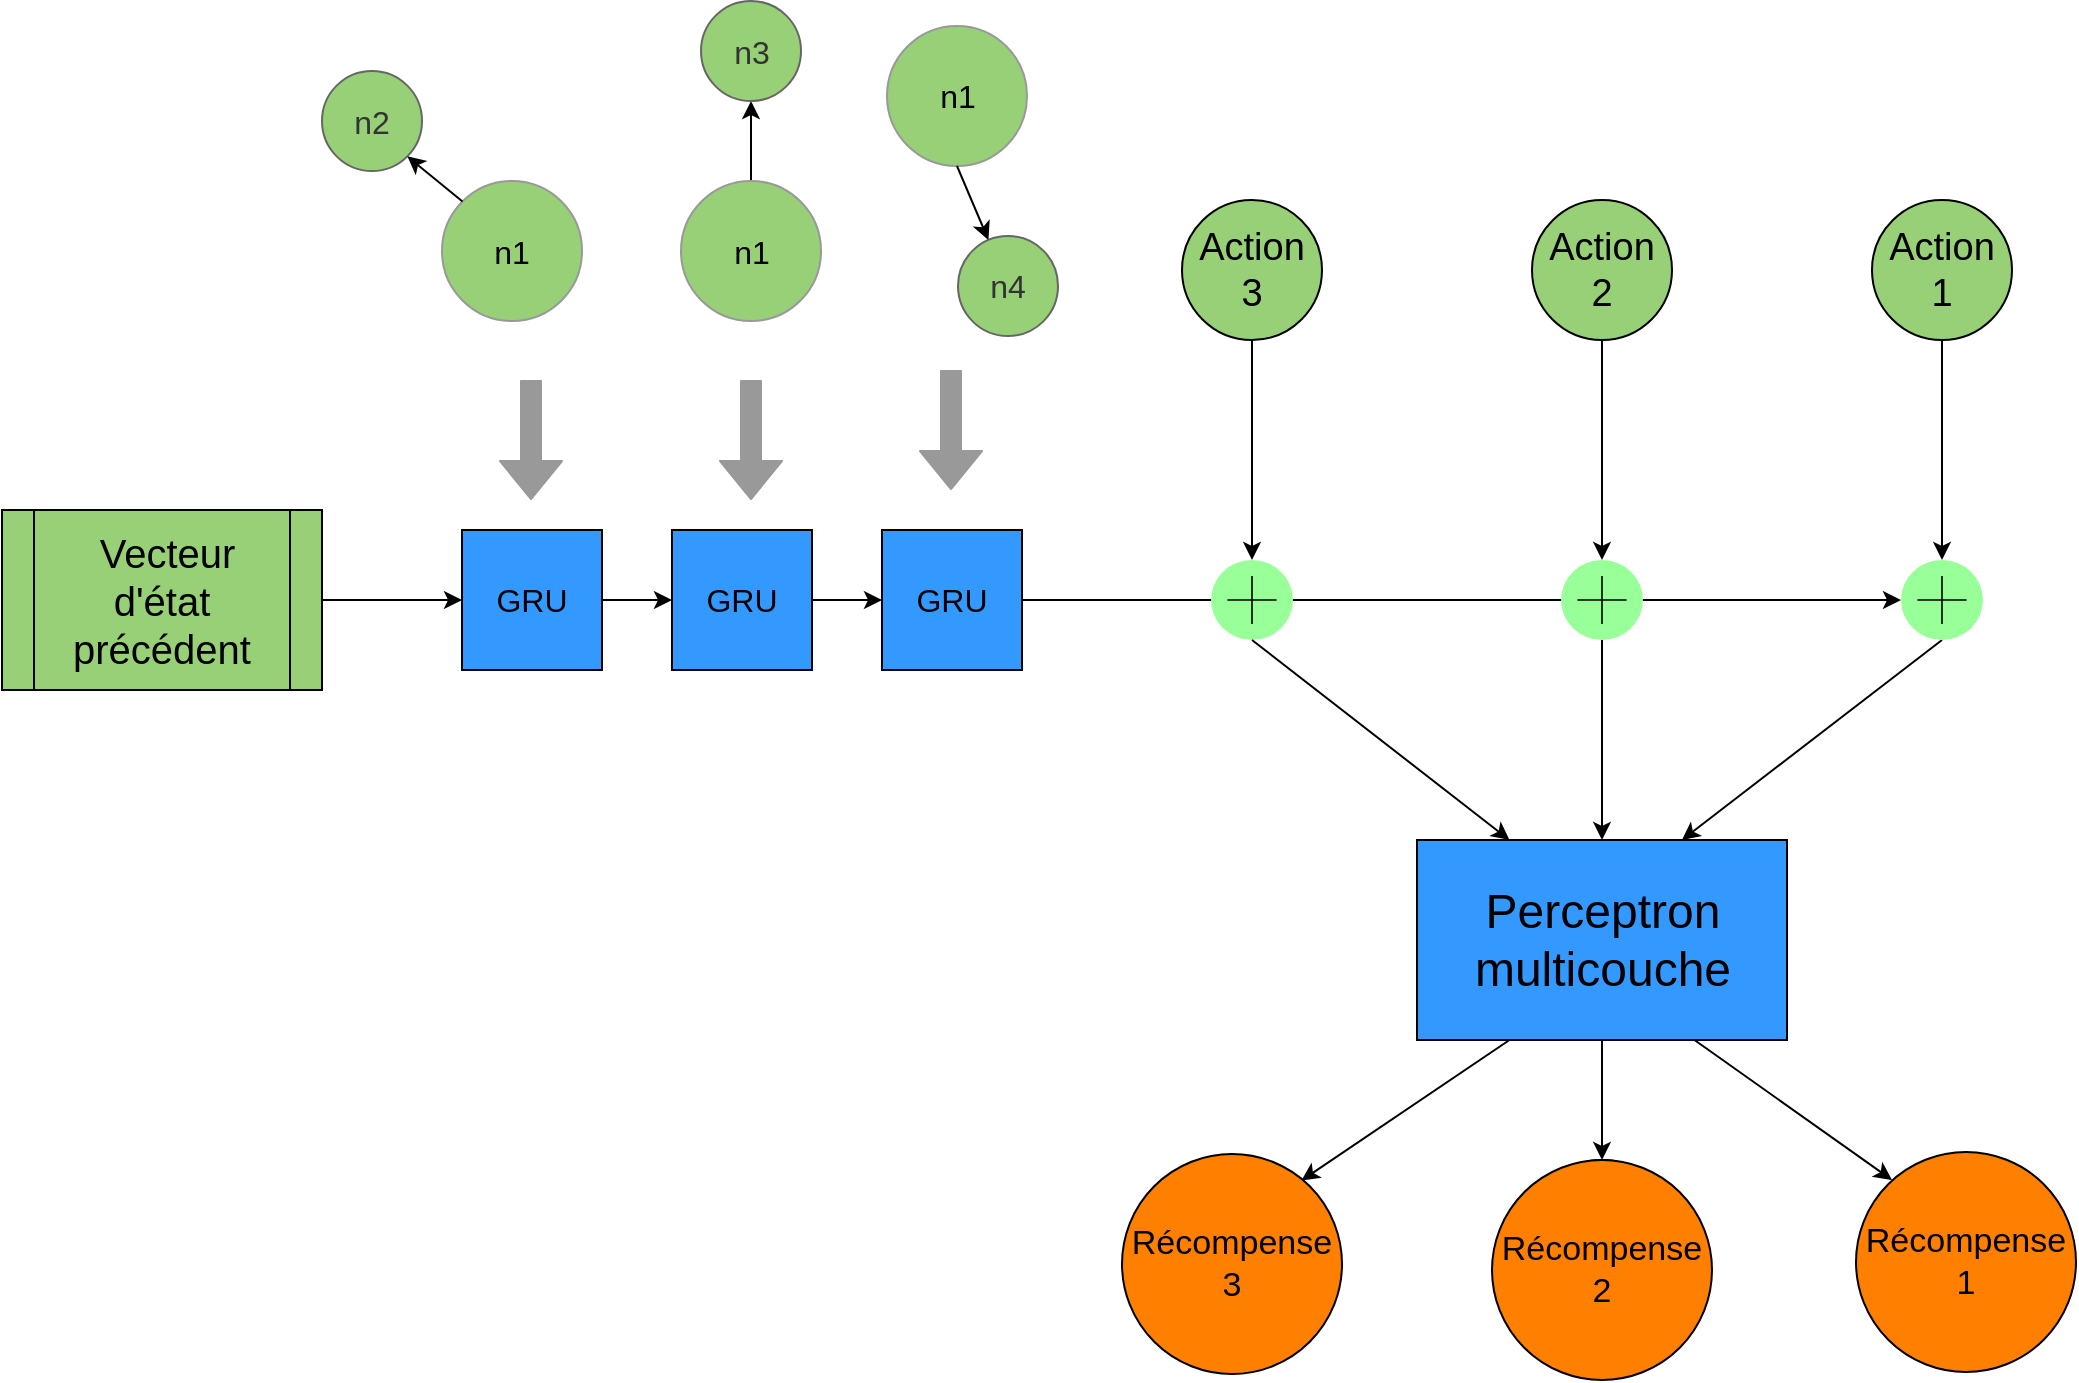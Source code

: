<mxfile version="10.8.4" type="device"><diagram id="lExLXjc1cdtKiexNxYVn" name="Page-1"><mxGraphModel dx="1924" dy="1669" grid="1" gridSize="10" guides="1" tooltips="1" connect="1" arrows="1" fold="1" page="1" pageScale="1" pageWidth="850" pageHeight="1100" math="0" shadow="0"><root><mxCell id="0"/><mxCell id="1" parent="0"/><mxCell id="DthsYgWIary_AY9-OHWi-18" value="&lt;font style=&quot;font-size: 16px&quot;&gt;n2&lt;/font&gt;" style="ellipse;whiteSpace=wrap;html=1;aspect=fixed;strokeColor=#666666;fillColor=#97D077;fontColor=#333333;" parent="1" vertex="1"><mxGeometry x="-160" y="-164.5" width="50" height="50" as="geometry"/></mxCell><mxCell id="DthsYgWIary_AY9-OHWi-19" value="&lt;font style=&quot;font-size: 16px&quot;&gt;n1&lt;/font&gt;" style="ellipse;whiteSpace=wrap;html=1;aspect=fixed;strokeColor=#999999;fillColor=#97D077;" parent="1" vertex="1"><mxGeometry x="-100" y="-109.5" width="70" height="70" as="geometry"/></mxCell><mxCell id="DthsYgWIary_AY9-OHWi-20" value="" style="endArrow=classic;html=1;exitX=0;exitY=0;exitDx=0;exitDy=0;entryX=1;entryY=1;entryDx=0;entryDy=0;" parent="1" source="DthsYgWIary_AY9-OHWi-19" target="DthsYgWIary_AY9-OHWi-18" edge="1"><mxGeometry width="50" height="50" relative="1" as="geometry"><mxPoint x="-72" y="-33.5" as="sourcePoint"/><mxPoint x="-87" y="-7.5" as="targetPoint"/></mxGeometry></mxCell><mxCell id="26wbGxHQDycSUSEyr_jd-31" style="edgeStyle=orthogonalEdgeStyle;rounded=0;orthogonalLoop=1;jettySize=auto;html=1;exitX=0.5;exitY=0;exitDx=0;exitDy=0;entryX=0.5;entryY=1;entryDx=0;entryDy=0;strokeColor=#000000;fillColor=#999999;" parent="1" source="DthsYgWIary_AY9-OHWi-21" target="DthsYgWIary_AY9-OHWi-22" edge="1"><mxGeometry relative="1" as="geometry"/></mxCell><mxCell id="DthsYgWIary_AY9-OHWi-21" value="&lt;font style=&quot;font-size: 16px&quot;&gt;n1&lt;/font&gt;" style="ellipse;whiteSpace=wrap;html=1;aspect=fixed;strokeColor=#999999;fillColor=#97D077;" parent="1" vertex="1"><mxGeometry x="19.5" y="-109.5" width="70" height="70" as="geometry"/></mxCell><mxCell id="DthsYgWIary_AY9-OHWi-22" value="&lt;font style=&quot;font-size: 16px&quot;&gt;n3&lt;/font&gt;" style="ellipse;whiteSpace=wrap;html=1;aspect=fixed;strokeColor=#666666;fillColor=#97D077;fontColor=#333333;" parent="1" vertex="1"><mxGeometry x="29.5" y="-199.5" width="50" height="50" as="geometry"/></mxCell><mxCell id="DthsYgWIary_AY9-OHWi-24" value="&lt;font style=&quot;font-size: 16px&quot;&gt;n1&lt;/font&gt;" style="ellipse;whiteSpace=wrap;html=1;aspect=fixed;strokeColor=#999999;fillColor=#97D077;" parent="1" vertex="1"><mxGeometry x="122.5" y="-187" width="70" height="70" as="geometry"/></mxCell><mxCell id="DthsYgWIary_AY9-OHWi-25" value="&lt;font style=&quot;font-size: 16px&quot;&gt;n4&lt;/font&gt;" style="ellipse;whiteSpace=wrap;html=1;aspect=fixed;strokeColor=#666666;fillColor=#97D077;fontColor=#333333;" parent="1" vertex="1"><mxGeometry x="158" y="-82" width="50" height="50" as="geometry"/></mxCell><mxCell id="DthsYgWIary_AY9-OHWi-26" value="" style="endArrow=classic;html=1;exitX=0.5;exitY=1;exitDx=0;exitDy=0;" parent="1" source="DthsYgWIary_AY9-OHWi-24" target="DthsYgWIary_AY9-OHWi-25" edge="1"><mxGeometry width="50" height="50" relative="1" as="geometry"><mxPoint x="227.5" y="13.5" as="sourcePoint"/><mxPoint x="277.5" y="-36.5" as="targetPoint"/></mxGeometry></mxCell><mxCell id="DthsYgWIary_AY9-OHWi-28" value="" style="shape=flexArrow;endArrow=classic;html=1;strokeColor=#999999;fillColor=#999999;" parent="1" edge="1"><mxGeometry width="50" height="50" relative="1" as="geometry"><mxPoint x="-55.5" y="-10" as="sourcePoint"/><mxPoint x="-55.5" y="50" as="targetPoint"/></mxGeometry></mxCell><mxCell id="DthsYgWIary_AY9-OHWi-30" value="" style="shape=flexArrow;endArrow=classic;html=1;strokeColor=#999999;fillColor=#999999;" parent="1" edge="1"><mxGeometry width="50" height="50" relative="1" as="geometry"><mxPoint x="54.5" y="-10" as="sourcePoint"/><mxPoint x="54.5" y="50" as="targetPoint"/></mxGeometry></mxCell><mxCell id="DthsYgWIary_AY9-OHWi-31" value="" style="shape=flexArrow;endArrow=classic;html=1;strokeColor=#999999;fillColor=#999999;" parent="1" edge="1"><mxGeometry width="50" height="50" relative="1" as="geometry"><mxPoint x="154.5" y="-15" as="sourcePoint"/><mxPoint x="154.5" y="45" as="targetPoint"/></mxGeometry></mxCell><mxCell id="DthsYgWIary_AY9-OHWi-55" value="&lt;font style=&quot;font-size: 20px&quot;&gt;État encodé&lt;/font&gt; " style="text;html=1;strokeColor=none;fillColor=none;align=center;verticalAlign=middle;whiteSpace=wrap;rounded=0;" parent="1" vertex="1"><mxGeometry x="515" y="270" width="40" height="20" as="geometry"/></mxCell><mxCell id="26wbGxHQDycSUSEyr_jd-1" style="edgeStyle=orthogonalEdgeStyle;rounded=0;orthogonalLoop=1;jettySize=auto;html=1;exitX=1;exitY=0.5;exitDx=0;exitDy=0;strokeColor=#000000;fillColor=#999999;" parent="1" source="26wbGxHQDycSUSEyr_jd-26" target="26wbGxHQDycSUSEyr_jd-17" edge="1"><mxGeometry relative="1" as="geometry"/></mxCell><mxCell id="26wbGxHQDycSUSEyr_jd-2" value="&lt;font style=&quot;font-size: 20px&quot;&gt;&amp;nbsp;Vecteur d'état précédent &lt;/font&gt;" style="shape=process;whiteSpace=wrap;html=1;backgroundOutline=1;strokeColor=#000000;fillColor=#97D077;" parent="1" vertex="1"><mxGeometry x="-320" y="55" width="160" height="90" as="geometry"/></mxCell><mxCell id="26wbGxHQDycSUSEyr_jd-3" style="edgeStyle=orthogonalEdgeStyle;rounded=0;orthogonalLoop=1;jettySize=auto;html=1;exitX=0.5;exitY=1;exitDx=0;exitDy=0;entryX=0.5;entryY=0;entryDx=0;entryDy=0;strokeColor=#000000;fillColor=#999999;" parent="1" source="26wbGxHQDycSUSEyr_jd-4" target="26wbGxHQDycSUSEyr_jd-10" edge="1"><mxGeometry relative="1" as="geometry"/></mxCell><mxCell id="26wbGxHQDycSUSEyr_jd-4" value="&lt;font style=&quot;font-size: 24px&quot;&gt;Perceptron multicouche&lt;/font&gt;" style="rounded=0;whiteSpace=wrap;html=1;strokeColor=#000000;fillColor=#3399FF;" parent="1" vertex="1"><mxGeometry x="387.5" y="220" width="185" height="100" as="geometry"/></mxCell><mxCell id="26wbGxHQDycSUSEyr_jd-5" value="&lt;div style=&quot;font-size: 19px&quot;&gt;&lt;font style=&quot;font-size: 19px&quot;&gt;Action&lt;/font&gt;&lt;/div&gt;&lt;div style=&quot;font-size: 19px&quot;&gt;&lt;font style=&quot;font-size: 19px&quot;&gt;1&lt;/font&gt;&lt;/div&gt;" style="ellipse;whiteSpace=wrap;html=1;aspect=fixed;strokeColor=#000000;fillColor=#97D077;" parent="1" vertex="1"><mxGeometry x="615" y="-100" width="70" height="70" as="geometry"/></mxCell><mxCell id="26wbGxHQDycSUSEyr_jd-6" style="edgeStyle=orthogonalEdgeStyle;rounded=0;orthogonalLoop=1;jettySize=auto;html=1;exitX=0.5;exitY=1;exitDx=0;exitDy=0;entryX=0.5;entryY=0;entryDx=0;entryDy=0;entryPerimeter=0;strokeColor=#000000;fillColor=#999999;" parent="1" source="26wbGxHQDycSUSEyr_jd-7" target="26wbGxHQDycSUSEyr_jd-13" edge="1"><mxGeometry relative="1" as="geometry"/></mxCell><mxCell id="26wbGxHQDycSUSEyr_jd-7" value="&lt;div style=&quot;font-size: 19px&quot;&gt;&lt;font style=&quot;font-size: 19px&quot;&gt;Action&lt;/font&gt;&lt;/div&gt;&lt;div style=&quot;font-size: 19px&quot;&gt;&lt;font style=&quot;font-size: 19px&quot;&gt;2&lt;/font&gt;&lt;/div&gt;" style="ellipse;whiteSpace=wrap;html=1;aspect=fixed;strokeColor=#000000;fillColor=#97D077;" parent="1" vertex="1"><mxGeometry x="445" y="-100" width="70" height="70" as="geometry"/></mxCell><mxCell id="26wbGxHQDycSUSEyr_jd-8" value="&lt;div style=&quot;font-size: 19px&quot;&gt;&lt;font style=&quot;font-size: 19px&quot;&gt;Action&lt;/font&gt;&lt;/div&gt;&lt;div style=&quot;font-size: 19px&quot;&gt;&lt;font style=&quot;font-size: 19px&quot;&gt;3&lt;/font&gt;&lt;/div&gt;" style="ellipse;whiteSpace=wrap;html=1;aspect=fixed;strokeColor=#000000;fillColor=#97D077;" parent="1" vertex="1"><mxGeometry x="270" y="-100" width="70" height="70" as="geometry"/></mxCell><mxCell id="26wbGxHQDycSUSEyr_jd-10" value="&lt;div&gt;&lt;font style=&quot;font-size: 16px&quot;&gt;Reward2&lt;/font&gt;&lt;/div&gt;" style="ellipse;whiteSpace=wrap;html=1;aspect=fixed;strokeColor=#000000;fillColor=#FF8000;" parent="1" vertex="1"><mxGeometry x="445" y="380" width="70" height="70" as="geometry"/></mxCell><mxCell id="26wbGxHQDycSUSEyr_jd-11" value="&lt;div&gt;&lt;font style=&quot;font-size: 16px&quot;&gt;Reward3&lt;/font&gt;&lt;/div&gt;" style="ellipse;whiteSpace=wrap;html=1;aspect=fixed;strokeColor=#000000;fillColor=#FF8000;" parent="1" vertex="1"><mxGeometry x="270" y="380" width="70" height="70" as="geometry"/></mxCell><mxCell id="26wbGxHQDycSUSEyr_jd-12" style="edgeStyle=orthogonalEdgeStyle;rounded=0;orthogonalLoop=1;jettySize=auto;html=1;exitX=0.5;exitY=1;exitDx=0;exitDy=0;exitPerimeter=0;entryX=0.5;entryY=0;entryDx=0;entryDy=0;strokeColor=#000000;fillColor=#999999;" parent="1" source="26wbGxHQDycSUSEyr_jd-13" target="26wbGxHQDycSUSEyr_jd-4" edge="1"><mxGeometry relative="1" as="geometry"/></mxCell><mxCell id="26wbGxHQDycSUSEyr_jd-13" value="" style="html=1;verticalLabelPosition=bottom;labelBackgroundColor=#ffffff;verticalAlign=top;shadow=0;dashed=0;strokeWidth=2;shape=mxgraph.ios7.misc.add;fillColor=#99FF99;strokeColor=#000000;" parent="1" vertex="1"><mxGeometry x="459.5" y="80" width="41" height="40" as="geometry"/></mxCell><mxCell id="26wbGxHQDycSUSEyr_jd-14" value="" style="endArrow=classic;html=1;strokeColor=#000000;fillColor=#999999;exitX=0.5;exitY=1;exitDx=0;exitDy=0;entryX=0.5;entryY=0;entryDx=0;entryDy=0;entryPerimeter=0;" parent="1" source="26wbGxHQDycSUSEyr_jd-5" target="26wbGxHQDycSUSEyr_jd-17" edge="1"><mxGeometry width="50" height="50" relative="1" as="geometry"><mxPoint x="620" y="100" as="sourcePoint"/><mxPoint x="500" y="80" as="targetPoint"/></mxGeometry></mxCell><mxCell id="26wbGxHQDycSUSEyr_jd-15" value="" style="endArrow=classic;html=1;strokeColor=#000000;fillColor=#999999;exitX=0.5;exitY=1;exitDx=0;exitDy=0;entryX=0.5;entryY=0;entryDx=0;entryDy=0;entryPerimeter=0;" parent="1" source="26wbGxHQDycSUSEyr_jd-8" target="26wbGxHQDycSUSEyr_jd-18" edge="1"><mxGeometry width="50" height="50" relative="1" as="geometry"><mxPoint x="635.552" y="-29.931" as="sourcePoint"/><mxPoint x="503.138" y="93.517" as="targetPoint"/></mxGeometry></mxCell><mxCell id="26wbGxHQDycSUSEyr_jd-16" value="" style="endArrow=classic;html=1;strokeColor=#000000;fillColor=#999999;exitX=0.5;exitY=1;exitDx=0;exitDy=0;exitPerimeter=0;entryX=0.716;entryY=0;entryDx=0;entryDy=0;entryPerimeter=0;" parent="1" source="26wbGxHQDycSUSEyr_jd-17" target="26wbGxHQDycSUSEyr_jd-4" edge="1"><mxGeometry width="50" height="50" relative="1" as="geometry"><mxPoint x="570" y="200" as="sourcePoint"/><mxPoint x="620" y="150" as="targetPoint"/></mxGeometry></mxCell><mxCell id="26wbGxHQDycSUSEyr_jd-17" value="" style="html=1;verticalLabelPosition=bottom;labelBackgroundColor=#ffffff;verticalAlign=top;shadow=0;dashed=0;strokeWidth=2;shape=mxgraph.ios7.misc.add;fillColor=#99FF99;strokeColor=#000000;" parent="1" vertex="1"><mxGeometry x="629.5" y="80" width="41" height="40" as="geometry"/></mxCell><mxCell id="26wbGxHQDycSUSEyr_jd-18" value="" style="html=1;verticalLabelPosition=bottom;labelBackgroundColor=#ffffff;verticalAlign=top;shadow=0;dashed=0;strokeWidth=2;shape=mxgraph.ios7.misc.add;fillColor=#99FF99;strokeColor=#000000;" parent="1" vertex="1"><mxGeometry x="284.5" y="80" width="41" height="40" as="geometry"/></mxCell><mxCell id="26wbGxHQDycSUSEyr_jd-19" value="" style="endArrow=classic;html=1;strokeColor=#000000;fillColor=#999999;exitX=0.5;exitY=1;exitDx=0;exitDy=0;exitPerimeter=0;entryX=0.25;entryY=0;entryDx=0;entryDy=0;" parent="1" source="26wbGxHQDycSUSEyr_jd-18" target="26wbGxHQDycSUSEyr_jd-4" edge="1"><mxGeometry width="50" height="50" relative="1" as="geometry"><mxPoint x="659.69" y="130.069" as="sourcePoint"/><mxPoint x="530.034" y="230.069" as="targetPoint"/></mxGeometry></mxCell><mxCell id="26wbGxHQDycSUSEyr_jd-20" value="" style="endArrow=classic;html=1;strokeColor=#000000;fillColor=#999999;exitX=0.75;exitY=1;exitDx=0;exitDy=0;entryX=0;entryY=0;entryDx=0;entryDy=0;" parent="1" source="26wbGxHQDycSUSEyr_jd-4" edge="1"><mxGeometry width="50" height="50" relative="1" as="geometry"><mxPoint x="659.69" y="130.069" as="sourcePoint"/><mxPoint x="625" y="390" as="targetPoint"/></mxGeometry></mxCell><mxCell id="26wbGxHQDycSUSEyr_jd-21" value="" style="endArrow=classic;html=1;strokeColor=#000000;fillColor=#999999;exitX=0.25;exitY=1;exitDx=0;exitDy=0;entryX=1;entryY=0;entryDx=0;entryDy=0;" parent="1" source="26wbGxHQDycSUSEyr_jd-4" target="26wbGxHQDycSUSEyr_jd-11" edge="1"><mxGeometry width="50" height="50" relative="1" as="geometry"><mxPoint x="536.241" y="330.069" as="sourcePoint"/><mxPoint x="635.552" y="400.414" as="targetPoint"/></mxGeometry></mxCell><mxCell id="26wbGxHQDycSUSEyr_jd-28" style="edgeStyle=orthogonalEdgeStyle;rounded=0;orthogonalLoop=1;jettySize=auto;html=1;exitX=1;exitY=0.5;exitDx=0;exitDy=0;entryX=0;entryY=0.5;entryDx=0;entryDy=0;strokeColor=#000000;fillColor=#999999;" parent="1" source="26wbGxHQDycSUSEyr_jd-23" target="26wbGxHQDycSUSEyr_jd-24" edge="1"><mxGeometry relative="1" as="geometry"/></mxCell><mxCell id="26wbGxHQDycSUSEyr_jd-23" value="&lt;font style=&quot;font-size: 16px&quot;&gt;GRU&lt;/font&gt;" style="rounded=0;whiteSpace=wrap;html=1;strokeColor=#000000;fillColor=#3399FF;" parent="1" vertex="1"><mxGeometry x="-90" y="65" width="70" height="70" as="geometry"/></mxCell><mxCell id="26wbGxHQDycSUSEyr_jd-29" style="edgeStyle=orthogonalEdgeStyle;rounded=0;orthogonalLoop=1;jettySize=auto;html=1;exitX=1;exitY=0.5;exitDx=0;exitDy=0;entryX=0;entryY=0.5;entryDx=0;entryDy=0;strokeColor=#000000;fillColor=#999999;" parent="1" source="26wbGxHQDycSUSEyr_jd-24" target="26wbGxHQDycSUSEyr_jd-26" edge="1"><mxGeometry relative="1" as="geometry"/></mxCell><mxCell id="26wbGxHQDycSUSEyr_jd-24" value="&lt;font style=&quot;font-size: 16px&quot;&gt;GRU&lt;/font&gt;" style="rounded=0;whiteSpace=wrap;html=1;strokeColor=#000000;fillColor=#3399FF;" parent="1" vertex="1"><mxGeometry x="15" y="65" width="70" height="70" as="geometry"/></mxCell><mxCell id="26wbGxHQDycSUSEyr_jd-25" style="edgeStyle=orthogonalEdgeStyle;rounded=0;orthogonalLoop=1;jettySize=auto;html=1;exitX=1;exitY=0.5;exitDx=0;exitDy=0;strokeColor=#000000;fillColor=#999999;" parent="1" source="26wbGxHQDycSUSEyr_jd-2" edge="1"><mxGeometry relative="1" as="geometry"><mxPoint x="-160.471" y="99.824" as="sourcePoint"/><mxPoint x="-89.882" y="99.824" as="targetPoint"/><Array as="points"><mxPoint x="-90" y="100"/><mxPoint x="-90" y="100"/></Array></mxGeometry></mxCell><mxCell id="26wbGxHQDycSUSEyr_jd-26" value="&lt;font style=&quot;font-size: 16px&quot;&gt;GRU&lt;/font&gt;" style="rounded=0;whiteSpace=wrap;html=1;strokeColor=#000000;fillColor=#3399FF;" parent="1" vertex="1"><mxGeometry x="120" y="65" width="70" height="70" as="geometry"/></mxCell><mxCell id="ZuUQt5JgIiyom771HBo3-1" value="&lt;div&gt;&lt;font style=&quot;font-size: 17px&quot;&gt;Récompense&lt;/font&gt;&lt;/div&gt;&lt;div&gt;&lt;font style=&quot;font-size: 17px&quot;&gt;1&lt;/font&gt;&lt;/div&gt;" style="ellipse;whiteSpace=wrap;html=1;aspect=fixed;strokeColor=#000000;fillColor=#FF8000;" parent="1" vertex="1"><mxGeometry x="607" y="376" width="110" height="110" as="geometry"/></mxCell><mxCell id="ZuUQt5JgIiyom771HBo3-2" value="&lt;div&gt;&lt;font style=&quot;font-size: 17px&quot;&gt;Récompense&lt;/font&gt;&lt;/div&gt;&lt;div&gt;&lt;font style=&quot;font-size: 17px&quot;&gt;2&lt;/font&gt;&lt;/div&gt;" style="ellipse;whiteSpace=wrap;html=1;aspect=fixed;strokeColor=#000000;fillColor=#FF8000;" parent="1" vertex="1"><mxGeometry x="425" y="380" width="110" height="110" as="geometry"/></mxCell><mxCell id="ZuUQt5JgIiyom771HBo3-3" value="&lt;div&gt;&lt;font style=&quot;font-size: 17px&quot;&gt;Récompense&lt;/font&gt;&lt;/div&gt;&lt;div&gt;&lt;font style=&quot;font-size: 17px&quot;&gt;3&lt;/font&gt;&lt;/div&gt;" style="ellipse;whiteSpace=wrap;html=1;aspect=fixed;strokeColor=#000000;fillColor=#FF8000;" parent="1" vertex="1"><mxGeometry x="240" y="377" width="110" height="110" as="geometry"/></mxCell></root></mxGraphModel></diagram></mxfile>